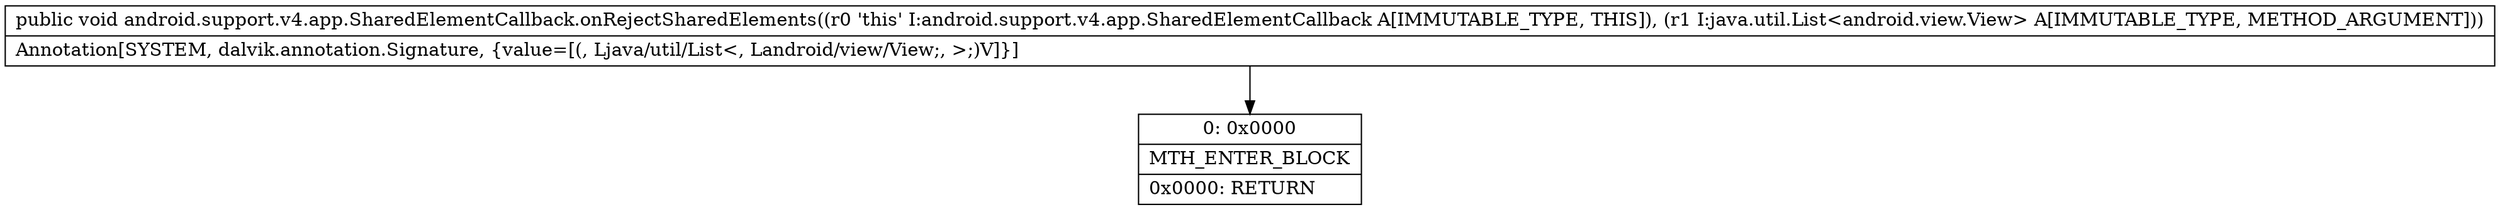 digraph "CFG forandroid.support.v4.app.SharedElementCallback.onRejectSharedElements(Ljava\/util\/List;)V" {
Node_0 [shape=record,label="{0\:\ 0x0000|MTH_ENTER_BLOCK\l|0x0000: RETURN   \l}"];
MethodNode[shape=record,label="{public void android.support.v4.app.SharedElementCallback.onRejectSharedElements((r0 'this' I:android.support.v4.app.SharedElementCallback A[IMMUTABLE_TYPE, THIS]), (r1 I:java.util.List\<android.view.View\> A[IMMUTABLE_TYPE, METHOD_ARGUMENT]))  | Annotation[SYSTEM, dalvik.annotation.Signature, \{value=[(, Ljava\/util\/List\<, Landroid\/view\/View;, \>;)V]\}]\l}"];
MethodNode -> Node_0;
}

